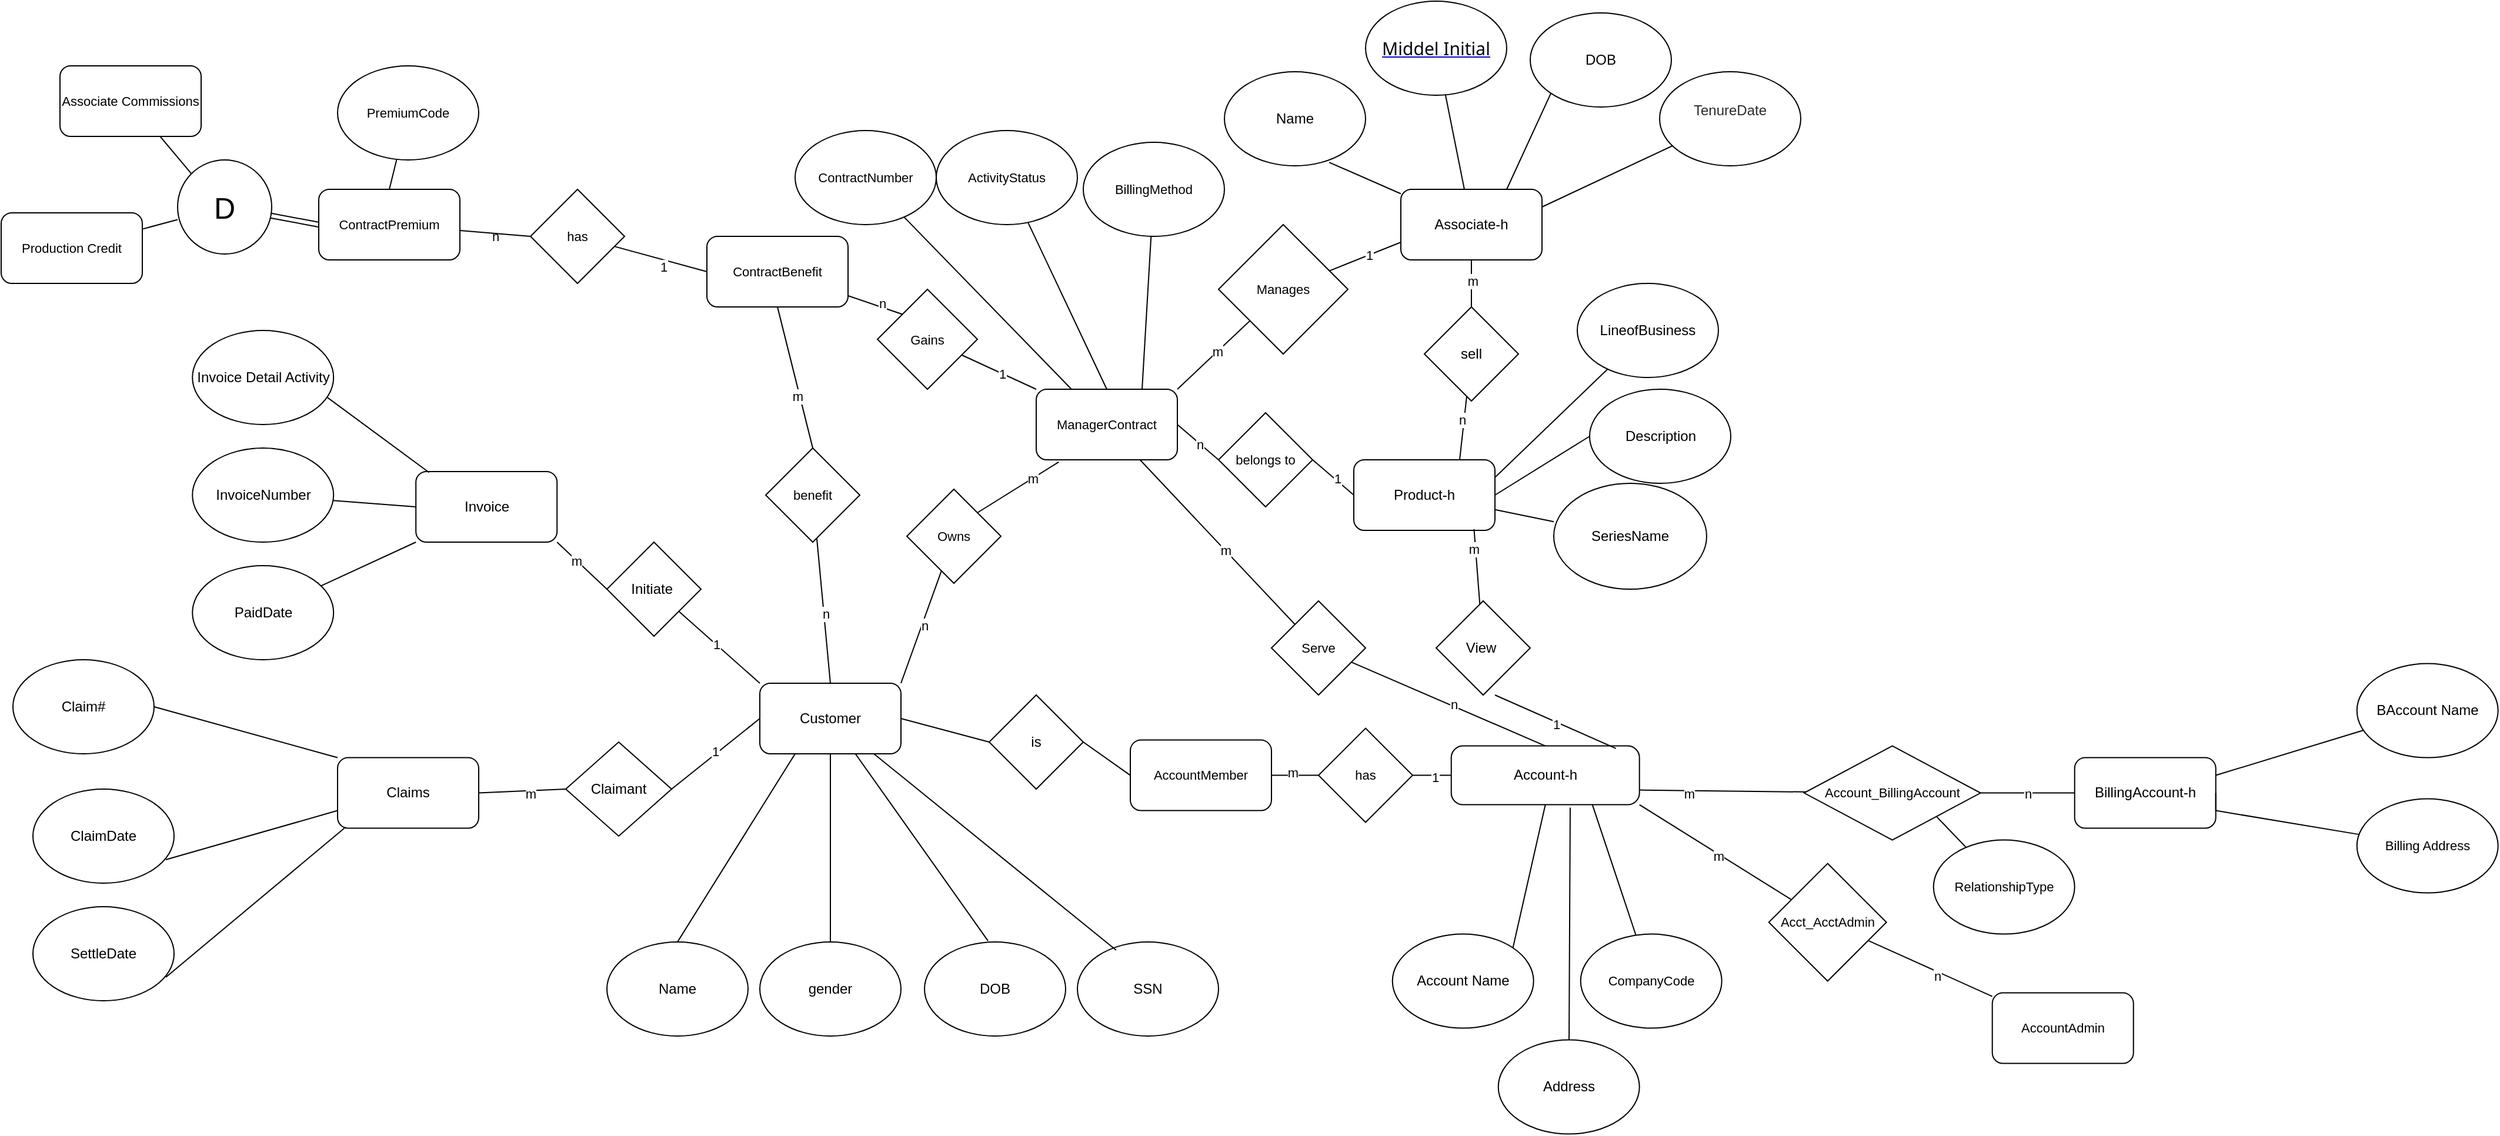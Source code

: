 <mxfile version="22.0.8" type="device">
  <diagram id="8n-jQyqGbLj7jrP2TzG6" name="第 1 页">
    <mxGraphModel dx="3218" dy="2768" grid="1" gridSize="10" guides="1" tooltips="1" connect="1" arrows="1" fold="1" page="1" pageScale="1" pageWidth="1169" pageHeight="1654" math="0" shadow="0">
      <root>
        <mxCell id="0" />
        <mxCell id="1" parent="0" />
        <mxCell id="lRXsfEEctWWa7OxYIGHM-1" value="is" style="rhombus;whiteSpace=wrap;html=1;" parent="1" vertex="1">
          <mxGeometry x="-90" y="160" width="80" height="80" as="geometry" />
        </mxCell>
        <mxCell id="XZ0jSYDA-IjN7aamsQHR-1" style="rounded=0;orthogonalLoop=1;jettySize=auto;html=1;exitX=1;exitY=0.75;exitDx=0;exitDy=0;endArrow=none;endFill=0;" edge="1" parent="1" source="lRXsfEEctWWa7OxYIGHM-2" target="XZ0jSYDA-IjN7aamsQHR-9">
          <mxGeometry relative="1" as="geometry">
            <mxPoint x="612.86" y="241.29" as="targetPoint" />
          </mxGeometry>
        </mxCell>
        <mxCell id="XZ0jSYDA-IjN7aamsQHR-11" value="m" style="edgeLabel;html=1;align=center;verticalAlign=middle;resizable=0;points=[];fontSize=11;fontFamily=Helvetica;fontColor=default;" vertex="1" connectable="0" parent="XZ0jSYDA-IjN7aamsQHR-1">
          <mxGeometry x="-0.422" y="-2" relative="1" as="geometry">
            <mxPoint x="1" as="offset" />
          </mxGeometry>
        </mxCell>
        <mxCell id="XZ0jSYDA-IjN7aamsQHR-13" style="edgeStyle=none;shape=connector;rounded=0;orthogonalLoop=1;jettySize=auto;html=1;exitX=1;exitY=1;exitDx=0;exitDy=0;labelBackgroundColor=default;strokeColor=default;align=center;verticalAlign=middle;fontFamily=Helvetica;fontSize=11;fontColor=default;endArrow=none;endFill=0;" edge="1" parent="1" source="lRXsfEEctWWa7OxYIGHM-2" target="XZ0jSYDA-IjN7aamsQHR-14">
          <mxGeometry relative="1" as="geometry">
            <mxPoint x="652.86" y="363.29" as="targetPoint" />
          </mxGeometry>
        </mxCell>
        <mxCell id="XZ0jSYDA-IjN7aamsQHR-17" value="m" style="edgeLabel;html=1;align=center;verticalAlign=middle;resizable=0;points=[];fontSize=11;fontFamily=Helvetica;fontColor=default;" vertex="1" connectable="0" parent="XZ0jSYDA-IjN7aamsQHR-13">
          <mxGeometry x="0.047" y="-2" relative="1" as="geometry">
            <mxPoint y="-1" as="offset" />
          </mxGeometry>
        </mxCell>
        <mxCell id="XZ0jSYDA-IjN7aamsQHR-19" style="edgeStyle=none;shape=connector;rounded=0;orthogonalLoop=1;jettySize=auto;html=1;exitX=0;exitY=0.5;exitDx=0;exitDy=0;labelBackgroundColor=default;strokeColor=default;align=center;verticalAlign=middle;fontFamily=Helvetica;fontSize=11;fontColor=default;endArrow=none;endFill=0;entryX=1;entryY=0.5;entryDx=0;entryDy=0;" edge="1" parent="1" source="lRXsfEEctWWa7OxYIGHM-2" target="XZ0jSYDA-IjN7aamsQHR-20">
          <mxGeometry relative="1" as="geometry">
            <mxPoint x="595.508" y="232.148" as="targetPoint" />
          </mxGeometry>
        </mxCell>
        <mxCell id="XZ0jSYDA-IjN7aamsQHR-23" value="1" style="edgeLabel;html=1;align=center;verticalAlign=middle;resizable=0;points=[];fontSize=11;fontFamily=Helvetica;fontColor=default;" vertex="1" connectable="0" parent="XZ0jSYDA-IjN7aamsQHR-19">
          <mxGeometry x="-0.119" relative="1" as="geometry">
            <mxPoint y="1" as="offset" />
          </mxGeometry>
        </mxCell>
        <mxCell id="XZ0jSYDA-IjN7aamsQHR-25" style="edgeStyle=none;shape=connector;rounded=0;orthogonalLoop=1;jettySize=auto;html=1;exitX=0.75;exitY=1;exitDx=0;exitDy=0;labelBackgroundColor=default;strokeColor=default;align=center;verticalAlign=middle;fontFamily=Helvetica;fontSize=11;fontColor=default;endArrow=none;endFill=0;" edge="1" parent="1" source="lRXsfEEctWWa7OxYIGHM-2" target="XZ0jSYDA-IjN7aamsQHR-26">
          <mxGeometry relative="1" as="geometry">
            <mxPoint x="282.86" y="313.29" as="targetPoint" />
          </mxGeometry>
        </mxCell>
        <mxCell id="XZ0jSYDA-IjN7aamsQHR-27" style="edgeStyle=none;shape=connector;rounded=0;orthogonalLoop=1;jettySize=auto;html=1;exitX=0.5;exitY=0;exitDx=0;exitDy=0;labelBackgroundColor=default;strokeColor=default;align=center;verticalAlign=middle;fontFamily=Helvetica;fontSize=11;fontColor=default;endArrow=none;endFill=0;" edge="1" parent="1" source="lRXsfEEctWWa7OxYIGHM-2" target="XZ0jSYDA-IjN7aamsQHR-28">
          <mxGeometry relative="1" as="geometry">
            <mxPoint x="330.36" y="222.5" as="targetPoint" />
          </mxGeometry>
        </mxCell>
        <mxCell id="XZ0jSYDA-IjN7aamsQHR-36" value="n" style="edgeLabel;html=1;align=center;verticalAlign=middle;resizable=0;points=[];fontSize=11;fontFamily=Helvetica;fontColor=default;" vertex="1" connectable="0" parent="XZ0jSYDA-IjN7aamsQHR-27">
          <mxGeometry x="-0.047" y="-2" relative="1" as="geometry">
            <mxPoint as="offset" />
          </mxGeometry>
        </mxCell>
        <mxCell id="lRXsfEEctWWa7OxYIGHM-2" value="Account-h" style="html=1;dashed=0;rounded=1;absoluteArcSize=1;arcSize=20;verticalAlign=middle;align=center;whiteSpace=wrap;" parent="1" vertex="1">
          <mxGeometry x="302.86" y="203.29" width="160" height="50" as="geometry" />
        </mxCell>
        <mxCell id="XZ0jSYDA-IjN7aamsQHR-58" style="edgeStyle=none;shape=connector;rounded=0;orthogonalLoop=1;jettySize=auto;html=1;exitX=1;exitY=0;exitDx=0;exitDy=0;labelBackgroundColor=default;strokeColor=default;align=center;verticalAlign=middle;fontFamily=Helvetica;fontSize=11;fontColor=default;endArrow=none;endFill=0;" edge="1" parent="1" source="lRXsfEEctWWa7OxYIGHM-5" target="XZ0jSYDA-IjN7aamsQHR-59">
          <mxGeometry relative="1" as="geometry">
            <mxPoint x="-110" y="80" as="targetPoint" />
          </mxGeometry>
        </mxCell>
        <mxCell id="XZ0jSYDA-IjN7aamsQHR-62" value="n" style="edgeLabel;html=1;align=center;verticalAlign=middle;resizable=0;points=[];fontSize=11;fontFamily=Helvetica;fontColor=default;" vertex="1" connectable="0" parent="XZ0jSYDA-IjN7aamsQHR-58">
          <mxGeometry x="0.015" y="-2" relative="1" as="geometry">
            <mxPoint y="-1" as="offset" />
          </mxGeometry>
        </mxCell>
        <mxCell id="XZ0jSYDA-IjN7aamsQHR-63" style="edgeStyle=none;shape=connector;rounded=0;orthogonalLoop=1;jettySize=auto;html=1;exitX=0.5;exitY=0;exitDx=0;exitDy=0;labelBackgroundColor=default;strokeColor=default;align=center;verticalAlign=middle;fontFamily=Helvetica;fontSize=11;fontColor=default;endArrow=none;endFill=0;" edge="1" parent="1" source="lRXsfEEctWWa7OxYIGHM-5" target="XZ0jSYDA-IjN7aamsQHR-64">
          <mxGeometry relative="1" as="geometry">
            <mxPoint x="-240" y="-10" as="targetPoint" />
          </mxGeometry>
        </mxCell>
        <mxCell id="XZ0jSYDA-IjN7aamsQHR-67" value="n" style="edgeLabel;html=1;align=center;verticalAlign=middle;resizable=0;points=[];fontSize=11;fontFamily=Helvetica;fontColor=default;" vertex="1" connectable="0" parent="XZ0jSYDA-IjN7aamsQHR-63">
          <mxGeometry x="-0.05" y="-1" relative="1" as="geometry">
            <mxPoint as="offset" />
          </mxGeometry>
        </mxCell>
        <mxCell id="lRXsfEEctWWa7OxYIGHM-5" value="&lt;div&gt;Customer&lt;/div&gt;" style="rounded=1;whiteSpace=wrap;html=1;" parent="1" vertex="1">
          <mxGeometry x="-285" y="150" width="120" height="60" as="geometry" />
        </mxCell>
        <mxCell id="lRXsfEEctWWa7OxYIGHM-8" value="&lt;div&gt;Name&lt;/div&gt;" style="ellipse;whiteSpace=wrap;html=1;" parent="1" vertex="1">
          <mxGeometry x="-415" y="370" width="120" height="80" as="geometry" />
        </mxCell>
        <mxCell id="3R_Y1XVPc9Uh8frfxeEI-2" value="DOB" style="ellipse;whiteSpace=wrap;html=1;" parent="1" vertex="1">
          <mxGeometry x="-145" y="370" width="120" height="80" as="geometry" />
        </mxCell>
        <mxCell id="3R_Y1XVPc9Uh8frfxeEI-4" value="gender" style="ellipse;whiteSpace=wrap;html=1;" parent="1" vertex="1">
          <mxGeometry x="-285" y="370" width="120" height="80" as="geometry" />
        </mxCell>
        <mxCell id="3R_Y1XVPc9Uh8frfxeEI-5" value="" style="endArrow=none;html=1;rounded=0;exitX=0.5;exitY=0;exitDx=0;exitDy=0;entryX=0.25;entryY=1;entryDx=0;entryDy=0;" parent="1" source="lRXsfEEctWWa7OxYIGHM-8" target="lRXsfEEctWWa7OxYIGHM-5" edge="1">
          <mxGeometry width="50" height="50" relative="1" as="geometry">
            <mxPoint x="390" y="400" as="sourcePoint" />
            <mxPoint x="440" y="350" as="targetPoint" />
          </mxGeometry>
        </mxCell>
        <mxCell id="3R_Y1XVPc9Uh8frfxeEI-6" value="" style="endArrow=none;html=1;rounded=0;" parent="1" source="3R_Y1XVPc9Uh8frfxeEI-4" target="lRXsfEEctWWa7OxYIGHM-5" edge="1">
          <mxGeometry width="50" height="50" relative="1" as="geometry">
            <mxPoint x="390" y="400" as="sourcePoint" />
            <mxPoint x="240" y="560" as="targetPoint" />
          </mxGeometry>
        </mxCell>
        <mxCell id="3R_Y1XVPc9Uh8frfxeEI-7" value="" style="endArrow=none;html=1;rounded=0;exitX=0.45;exitY=-0.012;exitDx=0;exitDy=0;exitPerimeter=0;" parent="1" source="3R_Y1XVPc9Uh8frfxeEI-2" target="lRXsfEEctWWa7OxYIGHM-5" edge="1">
          <mxGeometry width="50" height="50" relative="1" as="geometry">
            <mxPoint x="390" y="400" as="sourcePoint" />
            <mxPoint x="270" y="560" as="targetPoint" />
          </mxGeometry>
        </mxCell>
        <mxCell id="3R_Y1XVPc9Uh8frfxeEI-12" value="" style="endArrow=none;html=1;rounded=0;exitX=1;exitY=0.5;exitDx=0;exitDy=0;entryX=0;entryY=0.5;entryDx=0;entryDy=0;" parent="1" source="lRXsfEEctWWa7OxYIGHM-1" target="XZ0jSYDA-IjN7aamsQHR-21" edge="1">
          <mxGeometry width="50" height="50" relative="1" as="geometry">
            <mxPoint x="390" y="400" as="sourcePoint" />
            <mxPoint x="440" y="350" as="targetPoint" />
          </mxGeometry>
        </mxCell>
        <mxCell id="3R_Y1XVPc9Uh8frfxeEI-14" value="" style="endArrow=none;html=1;rounded=0;entryX=0;entryY=0.5;entryDx=0;entryDy=0;exitX=1;exitY=0.5;exitDx=0;exitDy=0;" parent="1" source="lRXsfEEctWWa7OxYIGHM-5" target="lRXsfEEctWWa7OxYIGHM-1" edge="1">
          <mxGeometry width="50" height="50" relative="1" as="geometry">
            <mxPoint x="390" y="400" as="sourcePoint" />
            <mxPoint x="440" y="350" as="targetPoint" />
          </mxGeometry>
        </mxCell>
        <mxCell id="3R_Y1XVPc9Uh8frfxeEI-19" value="&lt;div&gt;SSN&lt;/div&gt;" style="ellipse;whiteSpace=wrap;html=1;" parent="1" vertex="1">
          <mxGeometry x="-15" y="370" width="120" height="80" as="geometry" />
        </mxCell>
        <mxCell id="3R_Y1XVPc9Uh8frfxeEI-20" value="" style="endArrow=none;html=1;rounded=0;exitX=0.275;exitY=0.088;exitDx=0;exitDy=0;exitPerimeter=0;" parent="1" source="3R_Y1XVPc9Uh8frfxeEI-19" target="lRXsfEEctWWa7OxYIGHM-5" edge="1">
          <mxGeometry width="50" height="50" relative="1" as="geometry">
            <mxPoint x="390" y="760" as="sourcePoint" />
            <mxPoint x="440" y="710" as="targetPoint" />
          </mxGeometry>
        </mxCell>
        <mxCell id="XZ0jSYDA-IjN7aamsQHR-31" style="edgeStyle=none;shape=connector;rounded=0;orthogonalLoop=1;jettySize=auto;html=1;exitX=0;exitY=0.75;exitDx=0;exitDy=0;labelBackgroundColor=default;strokeColor=default;align=center;verticalAlign=middle;fontFamily=Helvetica;fontSize=11;fontColor=default;endArrow=none;endFill=0;" edge="1" parent="1" source="3R_Y1XVPc9Uh8frfxeEI-22" target="XZ0jSYDA-IjN7aamsQHR-32">
          <mxGeometry relative="1" as="geometry">
            <mxPoint x="180" y="-210" as="targetPoint" />
          </mxGeometry>
        </mxCell>
        <mxCell id="XZ0jSYDA-IjN7aamsQHR-34" value="1" style="edgeLabel;html=1;align=center;verticalAlign=middle;resizable=0;points=[];fontSize=11;fontFamily=Helvetica;fontColor=default;" vertex="1" connectable="0" parent="XZ0jSYDA-IjN7aamsQHR-31">
          <mxGeometry x="-0.06" y="-1" relative="1" as="geometry">
            <mxPoint x="1" as="offset" />
          </mxGeometry>
        </mxCell>
        <mxCell id="3R_Y1XVPc9Uh8frfxeEI-22" value="Associate-h" style="rounded=1;whiteSpace=wrap;html=1;" parent="1" vertex="1">
          <mxGeometry x="260" y="-270" width="120" height="60" as="geometry" />
        </mxCell>
        <mxCell id="3R_Y1XVPc9Uh8frfxeEI-23" value="Claims" style="rounded=1;whiteSpace=wrap;html=1;" parent="1" vertex="1">
          <mxGeometry x="-644" y="213.29" width="120" height="60" as="geometry" />
        </mxCell>
        <mxCell id="XZ0jSYDA-IjN7aamsQHR-93" style="edgeStyle=none;shape=connector;rounded=0;orthogonalLoop=1;jettySize=auto;html=1;exitX=0;exitY=0.5;exitDx=0;exitDy=0;labelBackgroundColor=default;strokeColor=default;align=center;verticalAlign=middle;fontFamily=Helvetica;fontSize=11;fontColor=default;endArrow=none;endFill=0;entryX=1;entryY=0.5;entryDx=0;entryDy=0;" edge="1" parent="1" source="3R_Y1XVPc9Uh8frfxeEI-24" target="XZ0jSYDA-IjN7aamsQHR-94">
          <mxGeometry relative="1" as="geometry">
            <mxPoint x="180" y="-30" as="targetPoint" />
          </mxGeometry>
        </mxCell>
        <mxCell id="XZ0jSYDA-IjN7aamsQHR-97" value="1" style="edgeLabel;html=1;align=center;verticalAlign=middle;resizable=0;points=[];fontSize=11;fontFamily=Helvetica;fontColor=default;" vertex="1" connectable="0" parent="XZ0jSYDA-IjN7aamsQHR-93">
          <mxGeometry x="-0.133" y="-1" relative="1" as="geometry">
            <mxPoint as="offset" />
          </mxGeometry>
        </mxCell>
        <mxCell id="3R_Y1XVPc9Uh8frfxeEI-24" value="Product-h" style="rounded=1;whiteSpace=wrap;html=1;" parent="1" vertex="1">
          <mxGeometry x="220" y="-40" width="120" height="60" as="geometry" />
        </mxCell>
        <mxCell id="3R_Y1XVPc9Uh8frfxeEI-25" value="Invoice" style="rounded=1;whiteSpace=wrap;html=1;" parent="1" vertex="1">
          <mxGeometry x="-577.4" y="-30" width="120" height="60" as="geometry" />
        </mxCell>
        <mxCell id="3R_Y1XVPc9Uh8frfxeEI-28" value="Claimant" style="rhombus;whiteSpace=wrap;html=1;" parent="1" vertex="1">
          <mxGeometry x="-450" y="200" width="90" height="80" as="geometry" />
        </mxCell>
        <mxCell id="3R_Y1XVPc9Uh8frfxeEI-33" value="" style="endArrow=none;html=1;rounded=0;entryX=0;entryY=0.5;entryDx=0;entryDy=0;exitX=1;exitY=0.5;exitDx=0;exitDy=0;" parent="1" source="3R_Y1XVPc9Uh8frfxeEI-28" target="lRXsfEEctWWa7OxYIGHM-5" edge="1">
          <mxGeometry width="50" height="50" relative="1" as="geometry">
            <mxPoint x="10" y="600" as="sourcePoint" />
            <mxPoint x="60" y="550" as="targetPoint" />
          </mxGeometry>
        </mxCell>
        <mxCell id="3R_Y1XVPc9Uh8frfxeEI-72" value="1" style="edgeLabel;html=1;align=center;verticalAlign=middle;resizable=0;points=[];" parent="3R_Y1XVPc9Uh8frfxeEI-33" vertex="1" connectable="0">
          <mxGeometry x="0.02" y="2" relative="1" as="geometry">
            <mxPoint as="offset" />
          </mxGeometry>
        </mxCell>
        <mxCell id="3R_Y1XVPc9Uh8frfxeEI-37" value="" style="endArrow=none;html=1;rounded=0;exitX=1;exitY=0.5;exitDx=0;exitDy=0;entryX=0;entryY=0.5;entryDx=0;entryDy=0;" parent="1" source="3R_Y1XVPc9Uh8frfxeEI-23" target="3R_Y1XVPc9Uh8frfxeEI-28" edge="1">
          <mxGeometry width="50" height="50" relative="1" as="geometry">
            <mxPoint x="-550" y="300" as="sourcePoint" />
            <mxPoint x="-500" y="250" as="targetPoint" />
          </mxGeometry>
        </mxCell>
        <mxCell id="3R_Y1XVPc9Uh8frfxeEI-73" value="m" style="edgeLabel;html=1;align=center;verticalAlign=middle;resizable=0;points=[];" parent="3R_Y1XVPc9Uh8frfxeEI-37" vertex="1" connectable="0">
          <mxGeometry x="-0.5" relative="1" as="geometry">
            <mxPoint x="25" y="1" as="offset" />
          </mxGeometry>
        </mxCell>
        <mxCell id="3R_Y1XVPc9Uh8frfxeEI-39" value="Initiate&amp;nbsp;" style="rhombus;whiteSpace=wrap;html=1;" parent="1" vertex="1">
          <mxGeometry x="-415" y="30" width="80" height="80" as="geometry" />
        </mxCell>
        <mxCell id="3R_Y1XVPc9Uh8frfxeEI-41" value="" style="endArrow=none;html=1;rounded=0;exitX=0;exitY=0.5;exitDx=0;exitDy=0;entryX=1;entryY=1;entryDx=0;entryDy=0;" parent="1" source="3R_Y1XVPc9Uh8frfxeEI-39" target="3R_Y1XVPc9Uh8frfxeEI-25" edge="1">
          <mxGeometry width="50" height="50" relative="1" as="geometry">
            <mxPoint x="-840" y="-400" as="sourcePoint" />
            <mxPoint x="-790" y="-450" as="targetPoint" />
          </mxGeometry>
        </mxCell>
        <mxCell id="3R_Y1XVPc9Uh8frfxeEI-81" value="m" style="edgeLabel;html=1;align=center;verticalAlign=middle;resizable=0;points=[];" parent="3R_Y1XVPc9Uh8frfxeEI-41" vertex="1" connectable="0">
          <mxGeometry x="0.233" relative="1" as="geometry">
            <mxPoint as="offset" />
          </mxGeometry>
        </mxCell>
        <mxCell id="3R_Y1XVPc9Uh8frfxeEI-42" value="" style="endArrow=none;html=1;rounded=0;exitX=0;exitY=0;exitDx=0;exitDy=0;" parent="1" source="lRXsfEEctWWa7OxYIGHM-5" target="3R_Y1XVPc9Uh8frfxeEI-39" edge="1">
          <mxGeometry width="50" height="50" relative="1" as="geometry">
            <mxPoint x="340" y="490" as="sourcePoint" />
            <mxPoint x="390" y="440" as="targetPoint" />
          </mxGeometry>
        </mxCell>
        <mxCell id="3R_Y1XVPc9Uh8frfxeEI-80" value="1" style="edgeLabel;html=1;align=center;verticalAlign=middle;resizable=0;points=[];" parent="3R_Y1XVPc9Uh8frfxeEI-42" vertex="1" connectable="0">
          <mxGeometry x="0.105" y="-1" relative="1" as="geometry">
            <mxPoint y="1" as="offset" />
          </mxGeometry>
        </mxCell>
        <mxCell id="3R_Y1XVPc9Uh8frfxeEI-43" value="Account Name" style="ellipse;whiteSpace=wrap;html=1;" parent="1" vertex="1">
          <mxGeometry x="252.86" y="363.29" width="120" height="80" as="geometry" />
        </mxCell>
        <mxCell id="3R_Y1XVPc9Uh8frfxeEI-44" value="Address" style="ellipse;whiteSpace=wrap;html=1;" parent="1" vertex="1">
          <mxGeometry x="342.86" y="453.29" width="120" height="80" as="geometry" />
        </mxCell>
        <mxCell id="3R_Y1XVPc9Uh8frfxeEI-45" value="" style="endArrow=none;html=1;rounded=0;exitX=1;exitY=0;exitDx=0;exitDy=0;entryX=0.5;entryY=1;entryDx=0;entryDy=0;" parent="1" source="3R_Y1XVPc9Uh8frfxeEI-43" target="lRXsfEEctWWa7OxYIGHM-2" edge="1">
          <mxGeometry width="50" height="50" relative="1" as="geometry">
            <mxPoint x="262.86" y="233.29" as="sourcePoint" />
            <mxPoint x="332.86" y="263.29" as="targetPoint" />
          </mxGeometry>
        </mxCell>
        <mxCell id="3R_Y1XVPc9Uh8frfxeEI-46" value="" style="endArrow=none;html=1;rounded=0;entryX=0.632;entryY=1.049;entryDx=0;entryDy=0;entryPerimeter=0;" parent="1" source="3R_Y1XVPc9Uh8frfxeEI-44" target="lRXsfEEctWWa7OxYIGHM-2" edge="1">
          <mxGeometry width="50" height="50" relative="1" as="geometry">
            <mxPoint x="262.86" y="233.29" as="sourcePoint" />
            <mxPoint x="332.86" y="323.29" as="targetPoint" />
          </mxGeometry>
        </mxCell>
        <mxCell id="3R_Y1XVPc9Uh8frfxeEI-47" value="Name" style="ellipse;whiteSpace=wrap;html=1;" parent="1" vertex="1">
          <mxGeometry x="110" y="-370" width="120" height="80" as="geometry" />
        </mxCell>
        <mxCell id="3R_Y1XVPc9Uh8frfxeEI-48" value="&lt;a style=&quot;box-sizing: border-box; cursor: pointer; outline: none; -webkit-tap-highlight-color: transparent; line-height: 22.5px; font-size: 15px; font-family: &amp;quot;PingFang SC&amp;quot;, &amp;quot;Segoe UI&amp;quot;, Arial, &amp;quot;Microsoft YaHei&amp;quot;, 微软雅黑, 宋体, &amp;quot;Malgun Gothic&amp;quot;, sans-serif; text-align: start; background-color: rgb(255, 255, 255);&quot; class=&quot;color_pc_blue_text&quot; data-keyword=&quot;employee ID number&quot;&gt;&lt;font style=&quot;&quot; color=&quot;#04060d&quot;&gt;Middel Initial&lt;/font&gt;&lt;/a&gt;" style="ellipse;whiteSpace=wrap;html=1;" parent="1" vertex="1">
          <mxGeometry x="230" y="-430" width="120" height="80" as="geometry" />
        </mxCell>
        <mxCell id="3R_Y1XVPc9Uh8frfxeEI-49" value="" style="endArrow=none;html=1;rounded=0;entryX=0.742;entryY=0.963;entryDx=0;entryDy=0;entryPerimeter=0;" parent="1" source="3R_Y1XVPc9Uh8frfxeEI-22" target="3R_Y1XVPc9Uh8frfxeEI-47" edge="1">
          <mxGeometry width="50" height="50" relative="1" as="geometry">
            <mxPoint x="100" y="30" as="sourcePoint" />
            <mxPoint x="150" y="-20" as="targetPoint" />
          </mxGeometry>
        </mxCell>
        <mxCell id="3R_Y1XVPc9Uh8frfxeEI-50" value="" style="endArrow=none;html=1;rounded=0;" parent="1" source="3R_Y1XVPc9Uh8frfxeEI-22" target="3R_Y1XVPc9Uh8frfxeEI-48" edge="1">
          <mxGeometry width="50" height="50" relative="1" as="geometry">
            <mxPoint x="285" y="-240" as="sourcePoint" />
            <mxPoint x="335" y="-290" as="targetPoint" />
          </mxGeometry>
        </mxCell>
        <mxCell id="3R_Y1XVPc9Uh8frfxeEI-51" value="View&amp;nbsp;" style="rhombus;whiteSpace=wrap;html=1;" parent="1" vertex="1">
          <mxGeometry x="290" y="80" width="80" height="80" as="geometry" />
        </mxCell>
        <mxCell id="3R_Y1XVPc9Uh8frfxeEI-52" value="" style="endArrow=none;html=1;rounded=0;entryX=0.852;entryY=0.983;entryDx=0;entryDy=0;entryPerimeter=0;" parent="1" source="3R_Y1XVPc9Uh8frfxeEI-51" target="3R_Y1XVPc9Uh8frfxeEI-24" edge="1">
          <mxGeometry width="50" height="50" relative="1" as="geometry">
            <mxPoint x="140" y="140" as="sourcePoint" />
            <mxPoint x="190" y="90" as="targetPoint" />
          </mxGeometry>
        </mxCell>
        <mxCell id="3R_Y1XVPc9Uh8frfxeEI-85" value="m" style="edgeLabel;html=1;align=center;verticalAlign=middle;resizable=0;points=[];" parent="3R_Y1XVPc9Uh8frfxeEI-52" vertex="1" connectable="0">
          <mxGeometry x="0.487" y="2" relative="1" as="geometry">
            <mxPoint as="offset" />
          </mxGeometry>
        </mxCell>
        <mxCell id="3R_Y1XVPc9Uh8frfxeEI-53" value="" style="endArrow=none;html=1;rounded=0;exitX=0.75;exitY=0;exitDx=0;exitDy=0;" parent="1" source="3R_Y1XVPc9Uh8frfxeEI-24" target="3R_Y1XVPc9Uh8frfxeEI-54" edge="1">
          <mxGeometry width="50" height="50" relative="1" as="geometry">
            <mxPoint x="490" y="-40" as="sourcePoint" />
            <mxPoint x="540" y="-90" as="targetPoint" />
          </mxGeometry>
        </mxCell>
        <mxCell id="3R_Y1XVPc9Uh8frfxeEI-89" value="n" style="edgeLabel;html=1;align=center;verticalAlign=middle;resizable=0;points=[];" parent="3R_Y1XVPc9Uh8frfxeEI-53" vertex="1" connectable="0">
          <mxGeometry x="0.252" y="2" relative="1" as="geometry">
            <mxPoint as="offset" />
          </mxGeometry>
        </mxCell>
        <mxCell id="3R_Y1XVPc9Uh8frfxeEI-54" value="sell" style="rhombus;whiteSpace=wrap;html=1;" parent="1" vertex="1">
          <mxGeometry x="280" y="-170" width="80" height="80" as="geometry" />
        </mxCell>
        <mxCell id="3R_Y1XVPc9Uh8frfxeEI-55" value="" style="endArrow=none;html=1;rounded=0;entryX=0.5;entryY=1;entryDx=0;entryDy=0;exitX=0.5;exitY=0;exitDx=0;exitDy=0;" parent="1" source="3R_Y1XVPc9Uh8frfxeEI-54" target="3R_Y1XVPc9Uh8frfxeEI-22" edge="1">
          <mxGeometry width="50" height="50" relative="1" as="geometry">
            <mxPoint x="420" y="-110" as="sourcePoint" />
            <mxPoint x="470" y="-160" as="targetPoint" />
          </mxGeometry>
        </mxCell>
        <mxCell id="XZ0jSYDA-IjN7aamsQHR-98" value="m" style="edgeLabel;html=1;align=center;verticalAlign=middle;resizable=0;points=[];fontSize=11;fontFamily=Helvetica;fontColor=default;" vertex="1" connectable="0" parent="3R_Y1XVPc9Uh8frfxeEI-55">
          <mxGeometry x="0.186" y="-1" relative="1" as="geometry">
            <mxPoint y="1" as="offset" />
          </mxGeometry>
        </mxCell>
        <mxCell id="3R_Y1XVPc9Uh8frfxeEI-56" value="" style="endArrow=none;html=1;rounded=0;entryX=0.875;entryY=0.043;entryDx=0;entryDy=0;entryPerimeter=0;exitX=0.625;exitY=1;exitDx=0;exitDy=0;exitPerimeter=0;" parent="1" source="3R_Y1XVPc9Uh8frfxeEI-51" target="lRXsfEEctWWa7OxYIGHM-2" edge="1">
          <mxGeometry width="50" height="50" relative="1" as="geometry">
            <mxPoint x="452.86" y="240" as="sourcePoint" />
            <mxPoint x="312.86" y="180" as="targetPoint" />
          </mxGeometry>
        </mxCell>
        <mxCell id="3R_Y1XVPc9Uh8frfxeEI-84" value="1" style="edgeLabel;html=1;align=center;verticalAlign=middle;resizable=0;points=[];" parent="3R_Y1XVPc9Uh8frfxeEI-56" vertex="1" connectable="0">
          <mxGeometry x="0.027" y="-2" relative="1" as="geometry">
            <mxPoint as="offset" />
          </mxGeometry>
        </mxCell>
        <mxCell id="3R_Y1XVPc9Uh8frfxeEI-57" value="DOB" style="ellipse;whiteSpace=wrap;html=1;" parent="1" vertex="1">
          <mxGeometry x="370" y="-420" width="120" height="80" as="geometry" />
        </mxCell>
        <mxCell id="3R_Y1XVPc9Uh8frfxeEI-58" value="" style="endArrow=none;html=1;rounded=0;exitX=1;exitY=0.25;exitDx=0;exitDy=0;" parent="1" source="3R_Y1XVPc9Uh8frfxeEI-22" target="3R_Y1XVPc9Uh8frfxeEI-60" edge="1">
          <mxGeometry width="50" height="50" relative="1" as="geometry">
            <mxPoint x="580" y="-260" as="sourcePoint" />
            <mxPoint x="630" y="-310" as="targetPoint" />
          </mxGeometry>
        </mxCell>
        <mxCell id="3R_Y1XVPc9Uh8frfxeEI-59" value="" style="endArrow=none;html=1;rounded=0;exitX=0.75;exitY=0;exitDx=0;exitDy=0;entryX=0;entryY=1;entryDx=0;entryDy=0;" parent="1" source="3R_Y1XVPc9Uh8frfxeEI-22" target="3R_Y1XVPc9Uh8frfxeEI-57" edge="1">
          <mxGeometry width="50" height="50" relative="1" as="geometry">
            <mxPoint x="420" y="-270" as="sourcePoint" />
            <mxPoint x="471" y="-299" as="targetPoint" />
          </mxGeometry>
        </mxCell>
        <mxCell id="3R_Y1XVPc9Uh8frfxeEI-60" value="&lt;div style=&quot;box-sizing: border-box; margin: 0px; padding: 0px; zoom: var(--main-zoom-scale); clear: both; position: relative; color: rgb(42, 43, 46); outline: none; line-height: 21px;&quot; class=&quot;result color_text_1&quot; id=&quot;fanyiContenteditable&quot;&gt;&lt;div style=&quot;box-sizing: border-box; margin: 0px; padding: 0px; zoom: var(--main-zoom-scale); clear: both; position: relative; outline: none; line-height: 21px;&quot; class=&quot;result color_text_1&quot; id=&quot;fanyiContenteditable&quot;&gt;&lt;ul style=&quot;box-sizing: border-box; margin: 0px; padding: 0px;&quot;&gt;&lt;li style=&quot;border-color: var(--border-color); box-sizing: border-box; margin: 0px; padding: 0px; list-style: none;&quot;&gt;&lt;p style=&quot;border-color: var(--border-color); box-sizing: border-box; margin: 0px 0px 2px; padding: 0px; line-height: 21px; display: inline;&quot; class=&quot;src grammarSection highlight&quot; data-group=&quot;1-1&quot;&gt;&lt;font style=&quot;font-size: 12px;&quot;&gt;TenureDate&lt;/font&gt;&lt;/p&gt;&lt;/li&gt;&lt;/ul&gt;&lt;/div&gt;&lt;/div&gt;&lt;div style=&quot;box-sizing: border-box; margin: 8px 0px 0px; padding: 0px; zoom: var(--main-zoom-scale); color: rgb(147, 149, 153); line-height: 18px; display: inline-block; font-family: &amp;quot;PingFang SC&amp;quot;, &amp;quot;Segoe UI&amp;quot;, Arial, &amp;quot;Microsoft YaHei&amp;quot;, 微软雅黑, 宋体, &amp;quot;Malgun Gothic&amp;quot;, sans-serif; text-align: start; background-color: rgb(255, 255, 255);&quot; class=&quot;color_text_3 area&quot;&gt;&lt;/div&gt;" style="ellipse;whiteSpace=wrap;html=1;" parent="1" vertex="1">
          <mxGeometry x="480" y="-370" width="120" height="80" as="geometry" />
        </mxCell>
        <mxCell id="3R_Y1XVPc9Uh8frfxeEI-61" value="&lt;div&gt;LineofBusiness&lt;/div&gt;" style="ellipse;whiteSpace=wrap;html=1;" parent="1" vertex="1">
          <mxGeometry x="410" y="-190" width="120" height="80" as="geometry" />
        </mxCell>
        <mxCell id="3R_Y1XVPc9Uh8frfxeEI-62" value="" style="endArrow=none;html=1;rounded=0;exitX=1;exitY=0.25;exitDx=0;exitDy=0;" parent="1" source="3R_Y1XVPc9Uh8frfxeEI-24" target="3R_Y1XVPc9Uh8frfxeEI-61" edge="1">
          <mxGeometry width="50" height="50" relative="1" as="geometry">
            <mxPoint x="340" y="10" as="sourcePoint" />
            <mxPoint x="390" y="-40" as="targetPoint" />
          </mxGeometry>
        </mxCell>
        <mxCell id="3R_Y1XVPc9Uh8frfxeEI-63" value="Description" style="ellipse;whiteSpace=wrap;html=1;" parent="1" vertex="1">
          <mxGeometry x="420.5" y="-100" width="120" height="80" as="geometry" />
        </mxCell>
        <mxCell id="3R_Y1XVPc9Uh8frfxeEI-64" value="" style="endArrow=none;html=1;rounded=0;exitX=1;exitY=0.5;exitDx=0;exitDy=0;entryX=0;entryY=0.5;entryDx=0;entryDy=0;" parent="1" source="3R_Y1XVPc9Uh8frfxeEI-24" target="3R_Y1XVPc9Uh8frfxeEI-63" edge="1">
          <mxGeometry width="50" height="50" relative="1" as="geometry">
            <mxPoint x="350" y="90" as="sourcePoint" />
            <mxPoint x="400" y="40" as="targetPoint" />
          </mxGeometry>
        </mxCell>
        <mxCell id="3R_Y1XVPc9Uh8frfxeEI-65" value="&lt;div&gt;Claim#&lt;/div&gt;" style="ellipse;whiteSpace=wrap;html=1;" parent="1" vertex="1">
          <mxGeometry x="-920" y="130" width="120" height="80" as="geometry" />
        </mxCell>
        <mxCell id="3R_Y1XVPc9Uh8frfxeEI-66" value="" style="endArrow=none;html=1;rounded=0;exitX=1;exitY=0.5;exitDx=0;exitDy=0;entryX=0;entryY=0;entryDx=0;entryDy=0;" parent="1" source="3R_Y1XVPc9Uh8frfxeEI-65" edge="1" target="3R_Y1XVPc9Uh8frfxeEI-23">
          <mxGeometry width="50" height="50" relative="1" as="geometry">
            <mxPoint x="-740" y="153" as="sourcePoint" />
            <mxPoint x="-690" y="103" as="targetPoint" />
          </mxGeometry>
        </mxCell>
        <mxCell id="3R_Y1XVPc9Uh8frfxeEI-67" value="&lt;div&gt;ClaimDate&lt;/div&gt;" style="ellipse;whiteSpace=wrap;html=1;" parent="1" vertex="1">
          <mxGeometry x="-903" y="240" width="120" height="80" as="geometry" />
        </mxCell>
        <mxCell id="3R_Y1XVPc9Uh8frfxeEI-68" value="&lt;div&gt;SettleDate&lt;/div&gt;" style="ellipse;whiteSpace=wrap;html=1;" parent="1" vertex="1">
          <mxGeometry x="-903" y="340" width="120" height="80" as="geometry" />
        </mxCell>
        <mxCell id="3R_Y1XVPc9Uh8frfxeEI-69" value="" style="endArrow=none;html=1;rounded=0;entryX=0;entryY=0.75;entryDx=0;entryDy=0;" parent="1" target="3R_Y1XVPc9Uh8frfxeEI-23" edge="1">
          <mxGeometry width="50" height="50" relative="1" as="geometry">
            <mxPoint x="-790" y="300" as="sourcePoint" />
            <mxPoint x="-740" y="250" as="targetPoint" />
          </mxGeometry>
        </mxCell>
        <mxCell id="3R_Y1XVPc9Uh8frfxeEI-70" value="" style="endArrow=none;html=1;rounded=0;entryX=0.058;entryY=0.983;entryDx=0;entryDy=0;entryPerimeter=0;" parent="1" target="3R_Y1XVPc9Uh8frfxeEI-23" edge="1">
          <mxGeometry width="50" height="50" relative="1" as="geometry">
            <mxPoint x="-790" y="400" as="sourcePoint" />
            <mxPoint x="-740" y="350" as="targetPoint" />
          </mxGeometry>
        </mxCell>
        <mxCell id="3R_Y1XVPc9Uh8frfxeEI-74" value="&lt;div&gt;InvoiceNumber&lt;/div&gt;" style="ellipse;whiteSpace=wrap;html=1;" parent="1" vertex="1">
          <mxGeometry x="-767.4" y="-50" width="120" height="80" as="geometry" />
        </mxCell>
        <mxCell id="3R_Y1XVPc9Uh8frfxeEI-75" value="&lt;div&gt;PaidDate&lt;/div&gt;" style="ellipse;whiteSpace=wrap;html=1;" parent="1" vertex="1">
          <mxGeometry x="-767.4" y="50" width="120" height="80" as="geometry" />
        </mxCell>
        <mxCell id="3R_Y1XVPc9Uh8frfxeEI-76" value="" style="endArrow=none;html=1;rounded=0;exitX=0;exitY=0.5;exitDx=0;exitDy=0;" parent="1" source="3R_Y1XVPc9Uh8frfxeEI-25" target="3R_Y1XVPc9Uh8frfxeEI-74" edge="1">
          <mxGeometry width="50" height="50" relative="1" as="geometry">
            <mxPoint x="-1097.4" y="-480" as="sourcePoint" />
            <mxPoint x="-1047.4" y="-530" as="targetPoint" />
          </mxGeometry>
        </mxCell>
        <mxCell id="3R_Y1XVPc9Uh8frfxeEI-77" value="" style="endArrow=none;html=1;rounded=0;exitX=0;exitY=1;exitDx=0;exitDy=0;" parent="1" source="3R_Y1XVPc9Uh8frfxeEI-25" target="3R_Y1XVPc9Uh8frfxeEI-75" edge="1">
          <mxGeometry width="50" height="50" relative="1" as="geometry">
            <mxPoint x="-1127.4" y="-420" as="sourcePoint" />
            <mxPoint x="-1077.4" y="-470" as="targetPoint" />
          </mxGeometry>
        </mxCell>
        <mxCell id="3R_Y1XVPc9Uh8frfxeEI-78" value="Invoice Detail Activity" style="ellipse;whiteSpace=wrap;html=1;" parent="1" vertex="1">
          <mxGeometry x="-767.4" y="-150" width="120" height="80" as="geometry" />
        </mxCell>
        <mxCell id="3R_Y1XVPc9Uh8frfxeEI-79" value="" style="endArrow=none;html=1;rounded=0;entryX=0.957;entryY=0.713;entryDx=0;entryDy=0;entryPerimeter=0;exitX=0.093;exitY=0.012;exitDx=0;exitDy=0;exitPerimeter=0;" parent="1" target="3R_Y1XVPc9Uh8frfxeEI-78" edge="1" source="3R_Y1XVPc9Uh8frfxeEI-25">
          <mxGeometry width="50" height="50" relative="1" as="geometry">
            <mxPoint x="-1087.4" y="-530" as="sourcePoint" />
            <mxPoint x="-1037.4" y="-580" as="targetPoint" />
          </mxGeometry>
        </mxCell>
        <mxCell id="3R_Y1XVPc9Uh8frfxeEI-86" value="SeriesName" style="ellipse;whiteSpace=wrap;html=1;" parent="1" vertex="1">
          <mxGeometry x="390" y="-20" width="130" height="90" as="geometry" />
        </mxCell>
        <mxCell id="3R_Y1XVPc9Uh8frfxeEI-87" value="" style="endArrow=none;html=1;rounded=0;entryX=0;entryY=0.363;entryDx=0;entryDy=0;entryPerimeter=0;" parent="1" source="3R_Y1XVPc9Uh8frfxeEI-24" target="3R_Y1XVPc9Uh8frfxeEI-86" edge="1">
          <mxGeometry width="50" height="50" relative="1" as="geometry">
            <mxPoint x="310" y="110" as="sourcePoint" />
            <mxPoint x="360" y="60" as="targetPoint" />
          </mxGeometry>
        </mxCell>
        <mxCell id="XZ0jSYDA-IjN7aamsQHR-5" style="rounded=0;orthogonalLoop=1;jettySize=auto;html=1;endArrow=none;endFill=0;exitX=1;exitY=0.75;exitDx=0;exitDy=0;" edge="1" parent="1" source="XZ0jSYDA-IjN7aamsQHR-2" target="XZ0jSYDA-IjN7aamsQHR-6">
          <mxGeometry relative="1" as="geometry">
            <mxPoint x="1062.86" y="233.29" as="targetPoint" />
            <mxPoint x="952.86" y="263.29" as="sourcePoint" />
          </mxGeometry>
        </mxCell>
        <mxCell id="XZ0jSYDA-IjN7aamsQHR-10" style="edgeStyle=none;shape=connector;rounded=0;orthogonalLoop=1;jettySize=auto;html=1;exitX=0;exitY=0.5;exitDx=0;exitDy=0;entryX=1;entryY=0.5;entryDx=0;entryDy=0;labelBackgroundColor=default;strokeColor=default;align=center;verticalAlign=middle;fontFamily=Helvetica;fontSize=11;fontColor=default;endArrow=none;endFill=0;" edge="1" parent="1" source="XZ0jSYDA-IjN7aamsQHR-2" target="XZ0jSYDA-IjN7aamsQHR-9">
          <mxGeometry relative="1" as="geometry" />
        </mxCell>
        <mxCell id="XZ0jSYDA-IjN7aamsQHR-12" value="n" style="edgeLabel;html=1;align=center;verticalAlign=middle;resizable=0;points=[];fontSize=11;fontFamily=Helvetica;fontColor=default;" vertex="1" connectable="0" parent="XZ0jSYDA-IjN7aamsQHR-10">
          <mxGeometry x="-0.493" y="-2" relative="1" as="geometry">
            <mxPoint x="-20" y="2" as="offset" />
          </mxGeometry>
        </mxCell>
        <mxCell id="XZ0jSYDA-IjN7aamsQHR-2" value="BillingAccount-h" style="rounded=1;whiteSpace=wrap;html=1;" vertex="1" parent="1">
          <mxGeometry x="832.86" y="213.29" width="120" height="60" as="geometry" />
        </mxCell>
        <mxCell id="XZ0jSYDA-IjN7aamsQHR-6" value="Billing Address" style="ellipse;whiteSpace=wrap;html=1;fontFamily=Helvetica;fontSize=11;fontColor=default;" vertex="1" parent="1">
          <mxGeometry x="1072.86" y="248.29" width="120" height="80" as="geometry" />
        </mxCell>
        <mxCell id="XZ0jSYDA-IjN7aamsQHR-7" value="" style="rounded=0;orthogonalLoop=1;jettySize=auto;html=1;exitX=1;exitY=0.25;exitDx=0;exitDy=0;endArrow=none;endFill=0;" edge="1" parent="1" source="XZ0jSYDA-IjN7aamsQHR-2" target="XZ0jSYDA-IjN7aamsQHR-4">
          <mxGeometry relative="1" as="geometry">
            <mxPoint x="1072.86" y="163.29" as="targetPoint" />
            <mxPoint x="962.86" y="213.29" as="sourcePoint" />
          </mxGeometry>
        </mxCell>
        <mxCell id="XZ0jSYDA-IjN7aamsQHR-4" value="BAccount Name" style="ellipse;whiteSpace=wrap;html=1;" vertex="1" parent="1">
          <mxGeometry x="1072.86" y="133.29" width="120" height="80" as="geometry" />
        </mxCell>
        <mxCell id="XZ0jSYDA-IjN7aamsQHR-8" style="edgeStyle=none;shape=connector;rounded=0;orthogonalLoop=1;jettySize=auto;html=1;exitX=1;exitY=0.5;exitDx=0;exitDy=0;entryX=1;entryY=0.75;entryDx=0;entryDy=0;labelBackgroundColor=default;strokeColor=default;align=center;verticalAlign=middle;fontFamily=Helvetica;fontSize=11;fontColor=default;endArrow=none;endFill=0;" edge="1" parent="1" source="XZ0jSYDA-IjN7aamsQHR-2" target="XZ0jSYDA-IjN7aamsQHR-2">
          <mxGeometry relative="1" as="geometry" />
        </mxCell>
        <mxCell id="XZ0jSYDA-IjN7aamsQHR-91" style="edgeStyle=none;shape=connector;rounded=0;orthogonalLoop=1;jettySize=auto;html=1;exitX=1;exitY=1;exitDx=0;exitDy=0;labelBackgroundColor=default;strokeColor=default;align=center;verticalAlign=middle;fontFamily=Helvetica;fontSize=11;fontColor=default;endArrow=none;endFill=0;" edge="1" parent="1" source="XZ0jSYDA-IjN7aamsQHR-9" target="XZ0jSYDA-IjN7aamsQHR-92">
          <mxGeometry relative="1" as="geometry">
            <mxPoint x="772.86" y="323.29" as="targetPoint" />
          </mxGeometry>
        </mxCell>
        <mxCell id="XZ0jSYDA-IjN7aamsQHR-9" value="Account_BillingAccount" style="rhombus;whiteSpace=wrap;html=1;fontFamily=Helvetica;fontSize=11;fontColor=default;" vertex="1" parent="1">
          <mxGeometry x="602.86" y="203.29" width="150" height="80" as="geometry" />
        </mxCell>
        <mxCell id="XZ0jSYDA-IjN7aamsQHR-16" value="" style="edgeStyle=none;shape=connector;rounded=0;orthogonalLoop=1;jettySize=auto;html=1;labelBackgroundColor=default;strokeColor=default;align=center;verticalAlign=middle;fontFamily=Helvetica;fontSize=11;fontColor=default;endArrow=none;endFill=0;" edge="1" parent="1" source="XZ0jSYDA-IjN7aamsQHR-14" target="XZ0jSYDA-IjN7aamsQHR-15">
          <mxGeometry relative="1" as="geometry" />
        </mxCell>
        <mxCell id="XZ0jSYDA-IjN7aamsQHR-18" value="n" style="edgeLabel;html=1;align=center;verticalAlign=middle;resizable=0;points=[];fontSize=11;fontFamily=Helvetica;fontColor=default;" vertex="1" connectable="0" parent="XZ0jSYDA-IjN7aamsQHR-16">
          <mxGeometry x="0.133" y="-3" relative="1" as="geometry">
            <mxPoint as="offset" />
          </mxGeometry>
        </mxCell>
        <mxCell id="XZ0jSYDA-IjN7aamsQHR-14" value="Acct_AcctAdmin" style="rhombus;whiteSpace=wrap;html=1;fontFamily=Helvetica;fontSize=11;fontColor=default;" vertex="1" parent="1">
          <mxGeometry x="572.86" y="303.29" width="100" height="100" as="geometry" />
        </mxCell>
        <mxCell id="XZ0jSYDA-IjN7aamsQHR-15" value="AccountAdmin" style="rounded=1;whiteSpace=wrap;html=1;fontSize=11;" vertex="1" parent="1">
          <mxGeometry x="762.86" y="413.29" width="120" height="60" as="geometry" />
        </mxCell>
        <mxCell id="XZ0jSYDA-IjN7aamsQHR-22" value="" style="edgeStyle=none;shape=connector;rounded=0;orthogonalLoop=1;jettySize=auto;html=1;labelBackgroundColor=default;strokeColor=default;align=center;verticalAlign=middle;fontFamily=Helvetica;fontSize=11;fontColor=default;endArrow=none;endFill=0;exitX=0;exitY=0.5;exitDx=0;exitDy=0;entryX=1;entryY=0.5;entryDx=0;entryDy=0;" edge="1" parent="1" source="XZ0jSYDA-IjN7aamsQHR-20" target="XZ0jSYDA-IjN7aamsQHR-21">
          <mxGeometry relative="1" as="geometry" />
        </mxCell>
        <mxCell id="XZ0jSYDA-IjN7aamsQHR-24" value="m" style="edgeLabel;html=1;align=center;verticalAlign=middle;resizable=0;points=[];fontSize=11;fontFamily=Helvetica;fontColor=default;" vertex="1" connectable="0" parent="XZ0jSYDA-IjN7aamsQHR-22">
          <mxGeometry x="0.116" y="-3" relative="1" as="geometry">
            <mxPoint as="offset" />
          </mxGeometry>
        </mxCell>
        <mxCell id="XZ0jSYDA-IjN7aamsQHR-20" value="has" style="rhombus;whiteSpace=wrap;html=1;fontFamily=Helvetica;fontSize=11;fontColor=default;" vertex="1" parent="1">
          <mxGeometry x="190" y="188.29" width="80" height="80" as="geometry" />
        </mxCell>
        <mxCell id="XZ0jSYDA-IjN7aamsQHR-21" value="AccountMember" style="rounded=1;whiteSpace=wrap;html=1;fontSize=11;" vertex="1" parent="1">
          <mxGeometry x="30.0" y="198.29" width="120" height="60" as="geometry" />
        </mxCell>
        <mxCell id="XZ0jSYDA-IjN7aamsQHR-26" value="CompanyCode" style="ellipse;whiteSpace=wrap;html=1;fontFamily=Helvetica;fontSize=11;fontColor=default;" vertex="1" parent="1">
          <mxGeometry x="412.86" y="363.29" width="120" height="80" as="geometry" />
        </mxCell>
        <mxCell id="XZ0jSYDA-IjN7aamsQHR-29" style="edgeStyle=none;shape=connector;rounded=0;orthogonalLoop=1;jettySize=auto;html=1;exitX=0;exitY=0;exitDx=0;exitDy=0;labelBackgroundColor=default;strokeColor=default;align=center;verticalAlign=middle;fontFamily=Helvetica;fontSize=11;fontColor=default;endArrow=none;endFill=0;" edge="1" parent="1" source="XZ0jSYDA-IjN7aamsQHR-28" target="XZ0jSYDA-IjN7aamsQHR-30">
          <mxGeometry relative="1" as="geometry">
            <mxPoint x="-60" y="-120" as="targetPoint" />
          </mxGeometry>
        </mxCell>
        <mxCell id="XZ0jSYDA-IjN7aamsQHR-37" value="m" style="edgeLabel;html=1;align=center;verticalAlign=middle;resizable=0;points=[];fontSize=11;fontFamily=Helvetica;fontColor=default;" vertex="1" connectable="0" parent="XZ0jSYDA-IjN7aamsQHR-29">
          <mxGeometry x="-0.092" y="1" relative="1" as="geometry">
            <mxPoint x="1" as="offset" />
          </mxGeometry>
        </mxCell>
        <mxCell id="XZ0jSYDA-IjN7aamsQHR-28" value="Serve" style="rhombus;whiteSpace=wrap;html=1;fontFamily=Helvetica;fontSize=11;fontColor=default;" vertex="1" parent="1">
          <mxGeometry x="150" y="80" width="80" height="80" as="geometry" />
        </mxCell>
        <mxCell id="XZ0jSYDA-IjN7aamsQHR-33" style="edgeStyle=none;shape=connector;rounded=0;orthogonalLoop=1;jettySize=auto;html=1;exitX=1;exitY=0;exitDx=0;exitDy=0;labelBackgroundColor=default;strokeColor=default;align=center;verticalAlign=middle;fontFamily=Helvetica;fontSize=11;fontColor=default;endArrow=none;endFill=0;" edge="1" parent="1" source="XZ0jSYDA-IjN7aamsQHR-30" target="XZ0jSYDA-IjN7aamsQHR-32">
          <mxGeometry relative="1" as="geometry" />
        </mxCell>
        <mxCell id="XZ0jSYDA-IjN7aamsQHR-35" value="m" style="edgeLabel;html=1;align=center;verticalAlign=middle;resizable=0;points=[];fontSize=11;fontFamily=Helvetica;fontColor=default;" vertex="1" connectable="0" parent="XZ0jSYDA-IjN7aamsQHR-33">
          <mxGeometry x="0.123" y="-1" relative="1" as="geometry">
            <mxPoint x="-1" as="offset" />
          </mxGeometry>
        </mxCell>
        <mxCell id="XZ0jSYDA-IjN7aamsQHR-38" style="edgeStyle=none;shape=link;rounded=0;orthogonalLoop=1;jettySize=auto;html=1;labelBackgroundColor=default;strokeColor=default;align=center;verticalAlign=middle;fontFamily=Helvetica;fontSize=11;fontColor=default;endArrow=none;endFill=0;exitX=0;exitY=0.5;exitDx=0;exitDy=0;" edge="1" parent="1" source="XZ0jSYDA-IjN7aamsQHR-75" target="XZ0jSYDA-IjN7aamsQHR-42">
          <mxGeometry relative="1" as="geometry">
            <mxPoint x="-1008.5" y="-430" as="targetPoint" />
            <mxPoint x="-803" y="-380" as="sourcePoint" />
          </mxGeometry>
        </mxCell>
        <mxCell id="XZ0jSYDA-IjN7aamsQHR-73" value="n" style="edgeLabel;html=1;align=center;verticalAlign=middle;resizable=0;points=[];fontSize=11;fontFamily=Helvetica;fontColor=default;" vertex="1" connectable="0" parent="XZ0jSYDA-IjN7aamsQHR-38">
          <mxGeometry x="0.018" y="1" relative="1" as="geometry">
            <mxPoint x="171" y="13" as="offset" />
          </mxGeometry>
        </mxCell>
        <mxCell id="XZ0jSYDA-IjN7aamsQHR-45" style="edgeStyle=none;shape=connector;rounded=0;orthogonalLoop=1;jettySize=auto;html=1;exitX=0;exitY=0;exitDx=0;exitDy=0;labelBackgroundColor=default;strokeColor=default;align=center;verticalAlign=middle;fontFamily=Helvetica;fontSize=11;fontColor=default;endArrow=none;endFill=0;" edge="1" parent="1" source="XZ0jSYDA-IjN7aamsQHR-30" target="XZ0jSYDA-IjN7aamsQHR-46">
          <mxGeometry relative="1" as="geometry">
            <mxPoint x="-160" y="-130" as="targetPoint" />
          </mxGeometry>
        </mxCell>
        <mxCell id="XZ0jSYDA-IjN7aamsQHR-54" value="1" style="edgeLabel;html=1;align=center;verticalAlign=middle;resizable=0;points=[];fontSize=11;fontFamily=Helvetica;fontColor=default;" vertex="1" connectable="0" parent="XZ0jSYDA-IjN7aamsQHR-45">
          <mxGeometry x="-0.063" relative="1" as="geometry">
            <mxPoint as="offset" />
          </mxGeometry>
        </mxCell>
        <mxCell id="XZ0jSYDA-IjN7aamsQHR-82" style="edgeStyle=none;shape=connector;rounded=0;orthogonalLoop=1;jettySize=auto;html=1;exitX=0.25;exitY=0;exitDx=0;exitDy=0;labelBackgroundColor=default;strokeColor=default;align=center;verticalAlign=middle;fontFamily=Helvetica;fontSize=11;fontColor=default;endArrow=none;endFill=0;" edge="1" parent="1" source="XZ0jSYDA-IjN7aamsQHR-30" target="XZ0jSYDA-IjN7aamsQHR-83">
          <mxGeometry relative="1" as="geometry">
            <mxPoint x="-110" y="-250" as="targetPoint" />
          </mxGeometry>
        </mxCell>
        <mxCell id="XZ0jSYDA-IjN7aamsQHR-84" style="edgeStyle=none;shape=connector;rounded=0;orthogonalLoop=1;jettySize=auto;html=1;exitX=0.5;exitY=0;exitDx=0;exitDy=0;labelBackgroundColor=default;strokeColor=default;align=center;verticalAlign=middle;fontFamily=Helvetica;fontSize=11;fontColor=default;endArrow=none;endFill=0;" edge="1" parent="1" source="XZ0jSYDA-IjN7aamsQHR-30" target="XZ0jSYDA-IjN7aamsQHR-85">
          <mxGeometry relative="1" as="geometry">
            <mxPoint x="-50" y="-330" as="targetPoint" />
          </mxGeometry>
        </mxCell>
        <mxCell id="XZ0jSYDA-IjN7aamsQHR-86" style="edgeStyle=none;shape=connector;rounded=0;orthogonalLoop=1;jettySize=auto;html=1;exitX=0.75;exitY=0;exitDx=0;exitDy=0;labelBackgroundColor=default;strokeColor=default;align=center;verticalAlign=middle;fontFamily=Helvetica;fontSize=11;fontColor=default;endArrow=none;endFill=0;" edge="1" parent="1" source="XZ0jSYDA-IjN7aamsQHR-30" target="XZ0jSYDA-IjN7aamsQHR-87">
          <mxGeometry relative="1" as="geometry">
            <mxPoint x="40" y="-240" as="targetPoint" />
          </mxGeometry>
        </mxCell>
        <mxCell id="XZ0jSYDA-IjN7aamsQHR-95" style="edgeStyle=none;shape=connector;rounded=0;orthogonalLoop=1;jettySize=auto;html=1;exitX=1;exitY=0.5;exitDx=0;exitDy=0;entryX=0;entryY=0.5;entryDx=0;entryDy=0;labelBackgroundColor=default;strokeColor=default;align=center;verticalAlign=middle;fontFamily=Helvetica;fontSize=11;fontColor=default;endArrow=none;endFill=0;" edge="1" parent="1" source="XZ0jSYDA-IjN7aamsQHR-30" target="XZ0jSYDA-IjN7aamsQHR-94">
          <mxGeometry relative="1" as="geometry" />
        </mxCell>
        <mxCell id="XZ0jSYDA-IjN7aamsQHR-96" value="n" style="edgeLabel;html=1;align=center;verticalAlign=middle;resizable=0;points=[];fontSize=11;fontFamily=Helvetica;fontColor=default;" vertex="1" connectable="0" parent="XZ0jSYDA-IjN7aamsQHR-95">
          <mxGeometry x="0.095" relative="1" as="geometry">
            <mxPoint as="offset" />
          </mxGeometry>
        </mxCell>
        <mxCell id="XZ0jSYDA-IjN7aamsQHR-30" value="ManagerContract" style="rounded=1;whiteSpace=wrap;html=1;fontFamily=Helvetica;fontSize=11;fontColor=default;" vertex="1" parent="1">
          <mxGeometry x="-50" y="-100" width="120" height="60" as="geometry" />
        </mxCell>
        <mxCell id="XZ0jSYDA-IjN7aamsQHR-32" value="Manages" style="rhombus;whiteSpace=wrap;html=1;fontFamily=Helvetica;fontSize=11;fontColor=default;" vertex="1" parent="1">
          <mxGeometry x="105" y="-240" width="110" height="110" as="geometry" />
        </mxCell>
        <mxCell id="XZ0jSYDA-IjN7aamsQHR-43" style="edgeStyle=none;shape=connector;rounded=0;orthogonalLoop=1;jettySize=auto;html=1;exitX=0;exitY=0;exitDx=0;exitDy=0;labelBackgroundColor=default;strokeColor=default;align=center;verticalAlign=middle;fontFamily=Helvetica;fontSize=11;fontColor=default;endArrow=none;endFill=0;" edge="1" parent="1" source="XZ0jSYDA-IjN7aamsQHR-42" target="XZ0jSYDA-IjN7aamsQHR-44">
          <mxGeometry relative="1" as="geometry">
            <mxPoint x="-1013" y="-457.5" as="targetPoint" />
          </mxGeometry>
        </mxCell>
        <mxCell id="XZ0jSYDA-IjN7aamsQHR-47" style="edgeStyle=none;shape=connector;rounded=0;orthogonalLoop=1;jettySize=auto;html=1;exitX=0;exitY=0.634;exitDx=0;exitDy=0;labelBackgroundColor=default;strokeColor=default;align=center;verticalAlign=middle;fontFamily=Helvetica;fontSize=11;fontColor=default;endArrow=none;endFill=0;exitPerimeter=0;" edge="1" parent="1" source="XZ0jSYDA-IjN7aamsQHR-42" target="XZ0jSYDA-IjN7aamsQHR-48">
          <mxGeometry relative="1" as="geometry">
            <mxPoint x="-870" y="-265" as="targetPoint" />
          </mxGeometry>
        </mxCell>
        <mxCell id="XZ0jSYDA-IjN7aamsQHR-42" value="&lt;font style=&quot;font-size: 25px;&quot;&gt;D&lt;/font&gt;" style="ellipse;whiteSpace=wrap;html=1;aspect=fixed;fontFamily=Helvetica;fontSize=11;fontColor=default;" vertex="1" parent="1">
          <mxGeometry x="-780" y="-295" width="80" height="80" as="geometry" />
        </mxCell>
        <mxCell id="XZ0jSYDA-IjN7aamsQHR-44" value="Associate Commissions" style="rounded=1;whiteSpace=wrap;html=1;fontFamily=Helvetica;fontSize=11;fontColor=default;" vertex="1" parent="1">
          <mxGeometry x="-880" y="-375" width="120" height="60" as="geometry" />
        </mxCell>
        <mxCell id="XZ0jSYDA-IjN7aamsQHR-49" style="edgeStyle=none;shape=connector;rounded=0;orthogonalLoop=1;jettySize=auto;html=1;exitX=0;exitY=0;exitDx=0;exitDy=0;labelBackgroundColor=default;strokeColor=default;align=center;verticalAlign=middle;fontFamily=Helvetica;fontSize=11;fontColor=default;endArrow=none;endFill=0;" edge="1" parent="1" source="XZ0jSYDA-IjN7aamsQHR-46" target="XZ0jSYDA-IjN7aamsQHR-50">
          <mxGeometry relative="1" as="geometry">
            <mxPoint x="-240" y="-200" as="targetPoint" />
          </mxGeometry>
        </mxCell>
        <mxCell id="XZ0jSYDA-IjN7aamsQHR-55" value="n" style="edgeLabel;html=1;align=center;verticalAlign=middle;resizable=0;points=[];fontSize=11;fontFamily=Helvetica;fontColor=default;" vertex="1" connectable="0" parent="XZ0jSYDA-IjN7aamsQHR-49">
          <mxGeometry x="-0.202" y="-3" relative="1" as="geometry">
            <mxPoint as="offset" />
          </mxGeometry>
        </mxCell>
        <mxCell id="XZ0jSYDA-IjN7aamsQHR-46" value="Gains" style="rhombus;whiteSpace=wrap;html=1;fontFamily=Helvetica;fontSize=11;fontColor=default;" vertex="1" parent="1">
          <mxGeometry x="-185" y="-185" width="85" height="85" as="geometry" />
        </mxCell>
        <mxCell id="XZ0jSYDA-IjN7aamsQHR-48" value="Production Credit" style="rounded=1;whiteSpace=wrap;html=1;fontFamily=Helvetica;fontSize=11;fontColor=default;" vertex="1" parent="1">
          <mxGeometry x="-930" y="-250" width="120" height="60" as="geometry" />
        </mxCell>
        <mxCell id="XZ0jSYDA-IjN7aamsQHR-68" style="edgeStyle=none;shape=connector;rounded=0;orthogonalLoop=1;jettySize=auto;html=1;exitX=0;exitY=0.5;exitDx=0;exitDy=0;labelBackgroundColor=default;strokeColor=default;align=center;verticalAlign=middle;fontFamily=Helvetica;fontSize=11;fontColor=default;endArrow=none;endFill=0;" edge="1" parent="1" source="XZ0jSYDA-IjN7aamsQHR-50" target="XZ0jSYDA-IjN7aamsQHR-69">
          <mxGeometry relative="1" as="geometry">
            <mxPoint x="-440" y="-230" as="targetPoint" />
          </mxGeometry>
        </mxCell>
        <mxCell id="XZ0jSYDA-IjN7aamsQHR-71" value="1" style="edgeLabel;html=1;align=center;verticalAlign=middle;resizable=0;points=[];fontSize=11;fontFamily=Helvetica;fontColor=default;" vertex="1" connectable="0" parent="XZ0jSYDA-IjN7aamsQHR-68">
          <mxGeometry x="-0.064" y="6" relative="1" as="geometry">
            <mxPoint x="1" as="offset" />
          </mxGeometry>
        </mxCell>
        <mxCell id="XZ0jSYDA-IjN7aamsQHR-50" value="ContractBenefit" style="rounded=1;whiteSpace=wrap;html=1;fontFamily=Helvetica;fontSize=11;fontColor=default;" vertex="1" parent="1">
          <mxGeometry x="-330" y="-230" width="120" height="60" as="geometry" />
        </mxCell>
        <mxCell id="XZ0jSYDA-IjN7aamsQHR-59" value="Owns" style="rhombus;whiteSpace=wrap;html=1;fontFamily=Helvetica;fontSize=11;fontColor=default;" vertex="1" parent="1">
          <mxGeometry x="-160" y="-15" width="80" height="80" as="geometry" />
        </mxCell>
        <mxCell id="XZ0jSYDA-IjN7aamsQHR-60" style="edgeStyle=none;shape=connector;rounded=0;orthogonalLoop=1;jettySize=auto;html=1;exitX=1;exitY=0;exitDx=0;exitDy=0;entryX=0.16;entryY=1.031;entryDx=0;entryDy=0;entryPerimeter=0;labelBackgroundColor=default;strokeColor=default;align=center;verticalAlign=middle;fontFamily=Helvetica;fontSize=11;fontColor=default;endArrow=none;endFill=0;" edge="1" parent="1" source="XZ0jSYDA-IjN7aamsQHR-59" target="XZ0jSYDA-IjN7aamsQHR-30">
          <mxGeometry relative="1" as="geometry" />
        </mxCell>
        <mxCell id="XZ0jSYDA-IjN7aamsQHR-61" value="m" style="edgeLabel;html=1;align=center;verticalAlign=middle;resizable=0;points=[];fontSize=11;fontFamily=Helvetica;fontColor=default;" vertex="1" connectable="0" parent="XZ0jSYDA-IjN7aamsQHR-60">
          <mxGeometry x="0.363" y="1" relative="1" as="geometry">
            <mxPoint y="1" as="offset" />
          </mxGeometry>
        </mxCell>
        <mxCell id="XZ0jSYDA-IjN7aamsQHR-65" style="edgeStyle=none;shape=connector;rounded=0;orthogonalLoop=1;jettySize=auto;html=1;exitX=0.5;exitY=0;exitDx=0;exitDy=0;entryX=0.5;entryY=1;entryDx=0;entryDy=0;labelBackgroundColor=default;strokeColor=default;align=center;verticalAlign=middle;fontFamily=Helvetica;fontSize=11;fontColor=default;endArrow=none;endFill=0;" edge="1" parent="1" source="XZ0jSYDA-IjN7aamsQHR-64" target="XZ0jSYDA-IjN7aamsQHR-50">
          <mxGeometry relative="1" as="geometry" />
        </mxCell>
        <mxCell id="XZ0jSYDA-IjN7aamsQHR-66" value="m" style="edgeLabel;html=1;align=center;verticalAlign=middle;resizable=0;points=[];fontSize=11;fontFamily=Helvetica;fontColor=default;" vertex="1" connectable="0" parent="XZ0jSYDA-IjN7aamsQHR-65">
          <mxGeometry x="-0.276" y="2" relative="1" as="geometry">
            <mxPoint y="-1" as="offset" />
          </mxGeometry>
        </mxCell>
        <mxCell id="XZ0jSYDA-IjN7aamsQHR-64" value="benefit" style="rhombus;whiteSpace=wrap;html=1;fontFamily=Helvetica;fontSize=11;fontColor=default;" vertex="1" parent="1">
          <mxGeometry x="-280" y="-50" width="80" height="80" as="geometry" />
        </mxCell>
        <mxCell id="XZ0jSYDA-IjN7aamsQHR-74" style="edgeStyle=none;shape=connector;rounded=0;orthogonalLoop=1;jettySize=auto;html=1;exitX=0;exitY=0.5;exitDx=0;exitDy=0;labelBackgroundColor=default;strokeColor=default;align=center;verticalAlign=middle;fontFamily=Helvetica;fontSize=11;fontColor=default;endArrow=none;endFill=0;" edge="1" parent="1" source="XZ0jSYDA-IjN7aamsQHR-69" target="XZ0jSYDA-IjN7aamsQHR-75">
          <mxGeometry relative="1" as="geometry">
            <mxPoint x="-520" y="-310" as="targetPoint" />
          </mxGeometry>
        </mxCell>
        <mxCell id="XZ0jSYDA-IjN7aamsQHR-69" value="has" style="rhombus;whiteSpace=wrap;html=1;fontFamily=Helvetica;fontSize=11;fontColor=default;" vertex="1" parent="1">
          <mxGeometry x="-480" y="-270" width="80" height="80" as="geometry" />
        </mxCell>
        <mxCell id="XZ0jSYDA-IjN7aamsQHR-76" style="edgeStyle=none;shape=connector;rounded=0;orthogonalLoop=1;jettySize=auto;html=1;exitX=0.5;exitY=0;exitDx=0;exitDy=0;labelBackgroundColor=default;strokeColor=default;align=center;verticalAlign=middle;fontFamily=Helvetica;fontSize=11;fontColor=default;endArrow=none;endFill=0;" edge="1" parent="1" source="XZ0jSYDA-IjN7aamsQHR-75" target="XZ0jSYDA-IjN7aamsQHR-77">
          <mxGeometry relative="1" as="geometry">
            <mxPoint x="-570" y="-370" as="targetPoint" />
          </mxGeometry>
        </mxCell>
        <mxCell id="XZ0jSYDA-IjN7aamsQHR-75" value="ContractPremium" style="rounded=1;whiteSpace=wrap;html=1;fontFamily=Helvetica;fontSize=11;fontColor=default;" vertex="1" parent="1">
          <mxGeometry x="-660" y="-270" width="120" height="60" as="geometry" />
        </mxCell>
        <mxCell id="XZ0jSYDA-IjN7aamsQHR-77" value="PremiumCode" style="ellipse;whiteSpace=wrap;html=1;fontFamily=Helvetica;fontSize=11;fontColor=default;" vertex="1" parent="1">
          <mxGeometry x="-644" y="-375" width="120" height="80" as="geometry" />
        </mxCell>
        <mxCell id="XZ0jSYDA-IjN7aamsQHR-83" value="ContractNumber" style="ellipse;whiteSpace=wrap;html=1;fontFamily=Helvetica;fontSize=11;fontColor=default;" vertex="1" parent="1">
          <mxGeometry x="-255" y="-320" width="120" height="80" as="geometry" />
        </mxCell>
        <mxCell id="XZ0jSYDA-IjN7aamsQHR-85" value="ActivityStatus" style="ellipse;whiteSpace=wrap;html=1;fontFamily=Helvetica;fontSize=11;fontColor=default;" vertex="1" parent="1">
          <mxGeometry x="-135" y="-320" width="120" height="80" as="geometry" />
        </mxCell>
        <mxCell id="XZ0jSYDA-IjN7aamsQHR-87" value="BillingMethod" style="ellipse;whiteSpace=wrap;html=1;fontFamily=Helvetica;fontSize=11;fontColor=default;" vertex="1" parent="1">
          <mxGeometry x="-10" y="-310" width="120" height="80" as="geometry" />
        </mxCell>
        <mxCell id="XZ0jSYDA-IjN7aamsQHR-92" value="RelationshipType" style="ellipse;whiteSpace=wrap;html=1;fontFamily=Helvetica;fontSize=11;fontColor=default;" vertex="1" parent="1">
          <mxGeometry x="712.86" y="283.29" width="120" height="80" as="geometry" />
        </mxCell>
        <mxCell id="XZ0jSYDA-IjN7aamsQHR-94" value="belongs to" style="rhombus;whiteSpace=wrap;html=1;fontFamily=Helvetica;fontSize=11;fontColor=default;" vertex="1" parent="1">
          <mxGeometry x="105" y="-80" width="80" height="80" as="geometry" />
        </mxCell>
      </root>
    </mxGraphModel>
  </diagram>
</mxfile>
